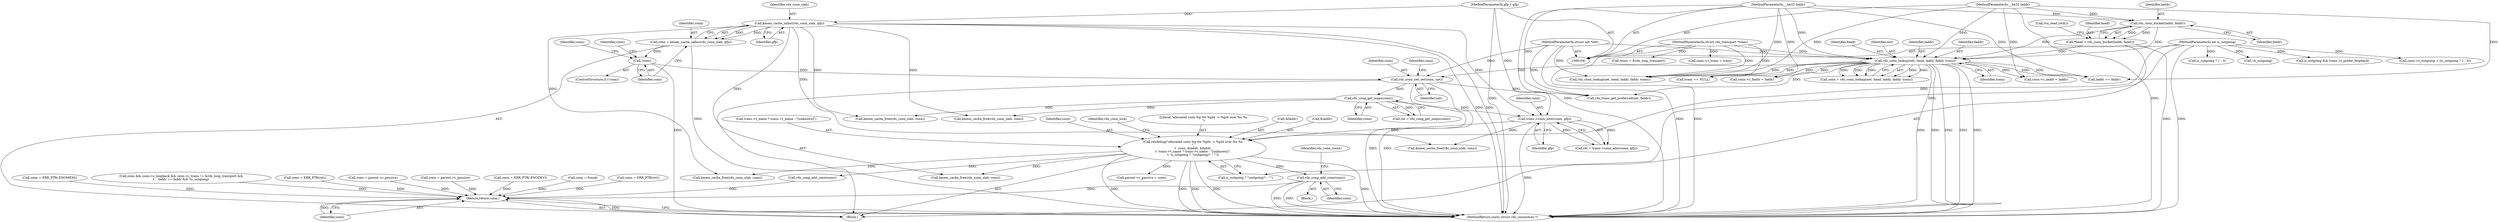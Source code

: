 digraph "0_linux_8c7188b23474cca017b3ef354c4a58456f68303a@pointer" {
"1000448" [label="(Call,rds_cong_add_conn(conn))"];
"1000362" [label="(Call,rdsdebug(\"allocated conn %p for %pI4 -> %pI4 over %s %s\n\",\n\t  conn, &laddr, &faddr,\n\t  trans->t_name ? trans->t_name : \"[unknown]\",\n\t  is_outgoing ? \"(outgoing)\" : \"\"))"];
"1000290" [label="(Call,trans->conn_alloc(conn, gfp))"];
"1000230" [label="(Call,rds_cong_get_maps(conn))"];
"1000210" [label="(Call,rds_conn_net_set(conn, net))"];
"1000176" [label="(Call,!conn)"];
"1000170" [label="(Call,conn = kmem_cache_zalloc(rds_conn_slab, gfp))"];
"1000172" [label="(Call,kmem_cache_zalloc(rds_conn_slab, gfp))"];
"1000111" [label="(MethodParameterIn,gfp_t gfp)"];
"1000131" [label="(Call,rds_conn_lookup(net, head, laddr, faddr, trans))"];
"1000107" [label="(MethodParameterIn,struct net *net)"];
"1000120" [label="(Call,*head = rds_conn_bucket(laddr, faddr))"];
"1000122" [label="(Call,rds_conn_bucket(laddr, faddr))"];
"1000108" [label="(MethodParameterIn,__be32 laddr)"];
"1000109" [label="(MethodParameterIn,__be32 faddr)"];
"1000110" [label="(MethodParameterIn,struct rds_transport *trans)"];
"1000112" [label="(MethodParameterIn,int is_outgoing)"];
"1000457" [label="(Return,return conn;)"];
"1000434" [label="(Call,kmem_cache_free(rds_conn_slab, conn))"];
"1000172" [label="(Call,kmem_cache_zalloc(rds_conn_slab, gfp))"];
"1000377" [label="(Call,is_outgoing ? \"(outgoing)\" : \"\")"];
"1000174" [label="(Identifier,gfp)"];
"1000113" [label="(Block,)"];
"1000397" [label="(Call,kmem_cache_free(rds_conn_slab, conn))"];
"1000265" [label="(Call,trans = &rds_loop_transport)"];
"1000212" [label="(Identifier,net)"];
"1000412" [label="(Call,rds_cong_add_conn(conn))"];
"1000175" [label="(ControlStructure,if (!conn))"];
"1000369" [label="(Call,trans->t_name ? trans->t_name : \"[unknown]\")"];
"1000291" [label="(Identifier,conn)"];
"1000190" [label="(Call,conn->c_laddr = laddr)"];
"1000400" [label="(Call,conn = parent->c_passive)"];
"1000277" [label="(Call,conn = ERR_PTR(-ENODEV))"];
"1000211" [label="(Identifier,conn)"];
"1000296" [label="(Call,kmem_cache_free(rds_conn_slab, conn))"];
"1000290" [label="(Call,trans->conn_alloc(conn, gfp))"];
"1000364" [label="(Identifier,conn)"];
"1000458" [label="(Identifier,conn)"];
"1000108" [label="(MethodParameterIn,__be32 laddr)"];
"1000122" [label="(Call,rds_conn_bucket(laddr, faddr))"];
"1000441" [label="(Block,)"];
"1000319" [label="(Call,is_outgoing ? 1 : 0)"];
"1000123" [label="(Identifier,laddr)"];
"1000449" [label="(Identifier,conn)"];
"1000437" [label="(Call,conn = found)"];
"1000407" [label="(Call,parent->c_passive = conn)"];
"1000448" [label="(Call,rds_cong_add_conn(conn))"];
"1000177" [label="(Identifier,conn)"];
"1000383" [label="(Identifier,rds_conn_lock)"];
"1000238" [label="(Call,conn = ERR_PTR(ret))"];
"1000179" [label="(Call,conn = ERR_PTR(-ENOMEM))"];
"1000138" [label="(Call,conn && conn->c_loopback && conn->c_trans != &rds_loop_transport &&\n\t    laddr == faddr && !is_outgoing)"];
"1000235" [label="(Call,kmem_cache_free(rds_conn_slab, conn))"];
"1000188" [label="(Identifier,conn)"];
"1000216" [label="(Identifier,conn)"];
"1000171" [label="(Identifier,conn)"];
"1000363" [label="(Literal,\"allocated conn %p for %pI4 -> %pI4 over %s %s\n\")"];
"1000195" [label="(Call,conn->c_faddr = faddr)"];
"1000155" [label="(Call,!is_outgoing)"];
"1000231" [label="(Identifier,conn)"];
"1000111" [label="(MethodParameterIn,gfp_t gfp)"];
"1000134" [label="(Identifier,laddr)"];
"1000110" [label="(MethodParameterIn,struct rds_transport *trans)"];
"1000421" [label="(Call,rds_conn_lookup(net, head, laddr, faddr, trans))"];
"1000283" [label="(Call,conn->c_trans = trans)"];
"1000135" [label="(Identifier,faddr)"];
"1000259" [label="(Call,is_outgoing && trans->t_prefer_loopback)"];
"1000459" [label="(MethodReturn,static struct rds_connection *)"];
"1000230" [label="(Call,rds_cong_get_maps(conn))"];
"1000107" [label="(MethodParameterIn,struct net *net)"];
"1000362" [label="(Call,rdsdebug(\"allocated conn %p for %pI4 -> %pI4 over %s %s\n\",\n\t  conn, &laddr, &faddr,\n\t  trans->t_name ? trans->t_name : \"[unknown]\",\n\t  is_outgoing ? \"(outgoing)\" : \"\"))"];
"1000121" [label="(Identifier,head)"];
"1000133" [label="(Identifier,head)"];
"1000245" [label="(Call,rds_trans_get_preferred(net, faddr))"];
"1000152" [label="(Call,laddr == faddr)"];
"1000288" [label="(Call,ret = trans->conn_alloc(conn, gfp))"];
"1000120" [label="(Call,*head = rds_conn_bucket(laddr, faddr))"];
"1000173" [label="(Identifier,rds_conn_slab)"];
"1000170" [label="(Call,conn = kmem_cache_zalloc(rds_conn_slab, gfp))"];
"1000299" [label="(Call,conn = ERR_PTR(ret))"];
"1000124" [label="(Identifier,faddr)"];
"1000136" [label="(Identifier,trans)"];
"1000161" [label="(Call,conn = parent->c_passive)"];
"1000451" [label="(Identifier,rds_conn_count)"];
"1000176" [label="(Call,!conn)"];
"1000129" [label="(Call,conn = rds_conn_lookup(net, head, laddr, faddr, trans))"];
"1000180" [label="(Identifier,conn)"];
"1000457" [label="(Return,return conn;)"];
"1000367" [label="(Call,&faddr)"];
"1000109" [label="(MethodParameterIn,__be32 faddr)"];
"1000270" [label="(Call,trans == NULL)"];
"1000292" [label="(Identifier,gfp)"];
"1000131" [label="(Call,rds_conn_lookup(net, head, laddr, faddr, trans))"];
"1000365" [label="(Call,&laddr)"];
"1000274" [label="(Call,kmem_cache_free(rds_conn_slab, conn))"];
"1000112" [label="(MethodParameterIn,int is_outgoing)"];
"1000132" [label="(Identifier,net)"];
"1000128" [label="(Call,rcu_read_lock())"];
"1000228" [label="(Call,ret = rds_cong_get_maps(conn))"];
"1000315" [label="(Call,conn->c_outgoing = (is_outgoing ? 1 : 0))"];
"1000210" [label="(Call,rds_conn_net_set(conn, net))"];
"1000448" -> "1000441"  [label="AST: "];
"1000448" -> "1000449"  [label="CFG: "];
"1000449" -> "1000448"  [label="AST: "];
"1000451" -> "1000448"  [label="CFG: "];
"1000448" -> "1000459"  [label="DDG: "];
"1000448" -> "1000459"  [label="DDG: "];
"1000362" -> "1000448"  [label="DDG: "];
"1000448" -> "1000457"  [label="DDG: "];
"1000362" -> "1000113"  [label="AST: "];
"1000362" -> "1000377"  [label="CFG: "];
"1000363" -> "1000362"  [label="AST: "];
"1000364" -> "1000362"  [label="AST: "];
"1000365" -> "1000362"  [label="AST: "];
"1000367" -> "1000362"  [label="AST: "];
"1000369" -> "1000362"  [label="AST: "];
"1000377" -> "1000362"  [label="AST: "];
"1000383" -> "1000362"  [label="CFG: "];
"1000362" -> "1000459"  [label="DDG: "];
"1000362" -> "1000459"  [label="DDG: "];
"1000362" -> "1000459"  [label="DDG: "];
"1000362" -> "1000459"  [label="DDG: "];
"1000362" -> "1000459"  [label="DDG: "];
"1000290" -> "1000362"  [label="DDG: "];
"1000112" -> "1000362"  [label="DDG: "];
"1000362" -> "1000397"  [label="DDG: "];
"1000362" -> "1000407"  [label="DDG: "];
"1000362" -> "1000412"  [label="DDG: "];
"1000362" -> "1000434"  [label="DDG: "];
"1000290" -> "1000288"  [label="AST: "];
"1000290" -> "1000292"  [label="CFG: "];
"1000291" -> "1000290"  [label="AST: "];
"1000292" -> "1000290"  [label="AST: "];
"1000288" -> "1000290"  [label="CFG: "];
"1000290" -> "1000459"  [label="DDG: "];
"1000290" -> "1000288"  [label="DDG: "];
"1000290" -> "1000288"  [label="DDG: "];
"1000230" -> "1000290"  [label="DDG: "];
"1000172" -> "1000290"  [label="DDG: "];
"1000111" -> "1000290"  [label="DDG: "];
"1000290" -> "1000296"  [label="DDG: "];
"1000230" -> "1000228"  [label="AST: "];
"1000230" -> "1000231"  [label="CFG: "];
"1000231" -> "1000230"  [label="AST: "];
"1000228" -> "1000230"  [label="CFG: "];
"1000230" -> "1000228"  [label="DDG: "];
"1000210" -> "1000230"  [label="DDG: "];
"1000230" -> "1000235"  [label="DDG: "];
"1000230" -> "1000274"  [label="DDG: "];
"1000210" -> "1000113"  [label="AST: "];
"1000210" -> "1000212"  [label="CFG: "];
"1000211" -> "1000210"  [label="AST: "];
"1000212" -> "1000210"  [label="AST: "];
"1000216" -> "1000210"  [label="CFG: "];
"1000210" -> "1000459"  [label="DDG: "];
"1000210" -> "1000459"  [label="DDG: "];
"1000176" -> "1000210"  [label="DDG: "];
"1000131" -> "1000210"  [label="DDG: "];
"1000107" -> "1000210"  [label="DDG: "];
"1000210" -> "1000245"  [label="DDG: "];
"1000176" -> "1000175"  [label="AST: "];
"1000176" -> "1000177"  [label="CFG: "];
"1000177" -> "1000176"  [label="AST: "];
"1000180" -> "1000176"  [label="CFG: "];
"1000188" -> "1000176"  [label="CFG: "];
"1000176" -> "1000459"  [label="DDG: "];
"1000170" -> "1000176"  [label="DDG: "];
"1000170" -> "1000113"  [label="AST: "];
"1000170" -> "1000172"  [label="CFG: "];
"1000171" -> "1000170"  [label="AST: "];
"1000172" -> "1000170"  [label="AST: "];
"1000177" -> "1000170"  [label="CFG: "];
"1000170" -> "1000459"  [label="DDG: "];
"1000172" -> "1000170"  [label="DDG: "];
"1000172" -> "1000170"  [label="DDG: "];
"1000172" -> "1000174"  [label="CFG: "];
"1000173" -> "1000172"  [label="AST: "];
"1000174" -> "1000172"  [label="AST: "];
"1000172" -> "1000459"  [label="DDG: "];
"1000172" -> "1000459"  [label="DDG: "];
"1000111" -> "1000172"  [label="DDG: "];
"1000172" -> "1000235"  [label="DDG: "];
"1000172" -> "1000274"  [label="DDG: "];
"1000172" -> "1000296"  [label="DDG: "];
"1000172" -> "1000397"  [label="DDG: "];
"1000172" -> "1000434"  [label="DDG: "];
"1000111" -> "1000106"  [label="AST: "];
"1000111" -> "1000459"  [label="DDG: "];
"1000131" -> "1000129"  [label="AST: "];
"1000131" -> "1000136"  [label="CFG: "];
"1000132" -> "1000131"  [label="AST: "];
"1000133" -> "1000131"  [label="AST: "];
"1000134" -> "1000131"  [label="AST: "];
"1000135" -> "1000131"  [label="AST: "];
"1000136" -> "1000131"  [label="AST: "];
"1000129" -> "1000131"  [label="CFG: "];
"1000131" -> "1000459"  [label="DDG: "];
"1000131" -> "1000459"  [label="DDG: "];
"1000131" -> "1000459"  [label="DDG: "];
"1000131" -> "1000459"  [label="DDG: "];
"1000131" -> "1000459"  [label="DDG: "];
"1000131" -> "1000129"  [label="DDG: "];
"1000131" -> "1000129"  [label="DDG: "];
"1000131" -> "1000129"  [label="DDG: "];
"1000131" -> "1000129"  [label="DDG: "];
"1000131" -> "1000129"  [label="DDG: "];
"1000107" -> "1000131"  [label="DDG: "];
"1000120" -> "1000131"  [label="DDG: "];
"1000122" -> "1000131"  [label="DDG: "];
"1000122" -> "1000131"  [label="DDG: "];
"1000108" -> "1000131"  [label="DDG: "];
"1000109" -> "1000131"  [label="DDG: "];
"1000110" -> "1000131"  [label="DDG: "];
"1000131" -> "1000152"  [label="DDG: "];
"1000131" -> "1000152"  [label="DDG: "];
"1000131" -> "1000190"  [label="DDG: "];
"1000131" -> "1000195"  [label="DDG: "];
"1000131" -> "1000245"  [label="DDG: "];
"1000131" -> "1000270"  [label="DDG: "];
"1000131" -> "1000421"  [label="DDG: "];
"1000131" -> "1000421"  [label="DDG: "];
"1000107" -> "1000106"  [label="AST: "];
"1000107" -> "1000459"  [label="DDG: "];
"1000107" -> "1000245"  [label="DDG: "];
"1000107" -> "1000421"  [label="DDG: "];
"1000120" -> "1000113"  [label="AST: "];
"1000120" -> "1000122"  [label="CFG: "];
"1000121" -> "1000120"  [label="AST: "];
"1000122" -> "1000120"  [label="AST: "];
"1000128" -> "1000120"  [label="CFG: "];
"1000120" -> "1000459"  [label="DDG: "];
"1000122" -> "1000120"  [label="DDG: "];
"1000122" -> "1000120"  [label="DDG: "];
"1000122" -> "1000124"  [label="CFG: "];
"1000123" -> "1000122"  [label="AST: "];
"1000124" -> "1000122"  [label="AST: "];
"1000108" -> "1000122"  [label="DDG: "];
"1000109" -> "1000122"  [label="DDG: "];
"1000108" -> "1000106"  [label="AST: "];
"1000108" -> "1000459"  [label="DDG: "];
"1000108" -> "1000152"  [label="DDG: "];
"1000108" -> "1000190"  [label="DDG: "];
"1000108" -> "1000421"  [label="DDG: "];
"1000109" -> "1000106"  [label="AST: "];
"1000109" -> "1000459"  [label="DDG: "];
"1000109" -> "1000152"  [label="DDG: "];
"1000109" -> "1000195"  [label="DDG: "];
"1000109" -> "1000245"  [label="DDG: "];
"1000109" -> "1000421"  [label="DDG: "];
"1000110" -> "1000106"  [label="AST: "];
"1000110" -> "1000459"  [label="DDG: "];
"1000110" -> "1000265"  [label="DDG: "];
"1000110" -> "1000270"  [label="DDG: "];
"1000110" -> "1000283"  [label="DDG: "];
"1000110" -> "1000421"  [label="DDG: "];
"1000112" -> "1000106"  [label="AST: "];
"1000112" -> "1000459"  [label="DDG: "];
"1000112" -> "1000155"  [label="DDG: "];
"1000112" -> "1000259"  [label="DDG: "];
"1000112" -> "1000315"  [label="DDG: "];
"1000112" -> "1000319"  [label="DDG: "];
"1000112" -> "1000377"  [label="DDG: "];
"1000457" -> "1000113"  [label="AST: "];
"1000457" -> "1000458"  [label="CFG: "];
"1000458" -> "1000457"  [label="AST: "];
"1000459" -> "1000457"  [label="CFG: "];
"1000457" -> "1000459"  [label="DDG: "];
"1000458" -> "1000457"  [label="DDG: "];
"1000238" -> "1000457"  [label="DDG: "];
"1000400" -> "1000457"  [label="DDG: "];
"1000138" -> "1000457"  [label="DDG: "];
"1000437" -> "1000457"  [label="DDG: "];
"1000179" -> "1000457"  [label="DDG: "];
"1000412" -> "1000457"  [label="DDG: "];
"1000277" -> "1000457"  [label="DDG: "];
"1000299" -> "1000457"  [label="DDG: "];
"1000161" -> "1000457"  [label="DDG: "];
}
